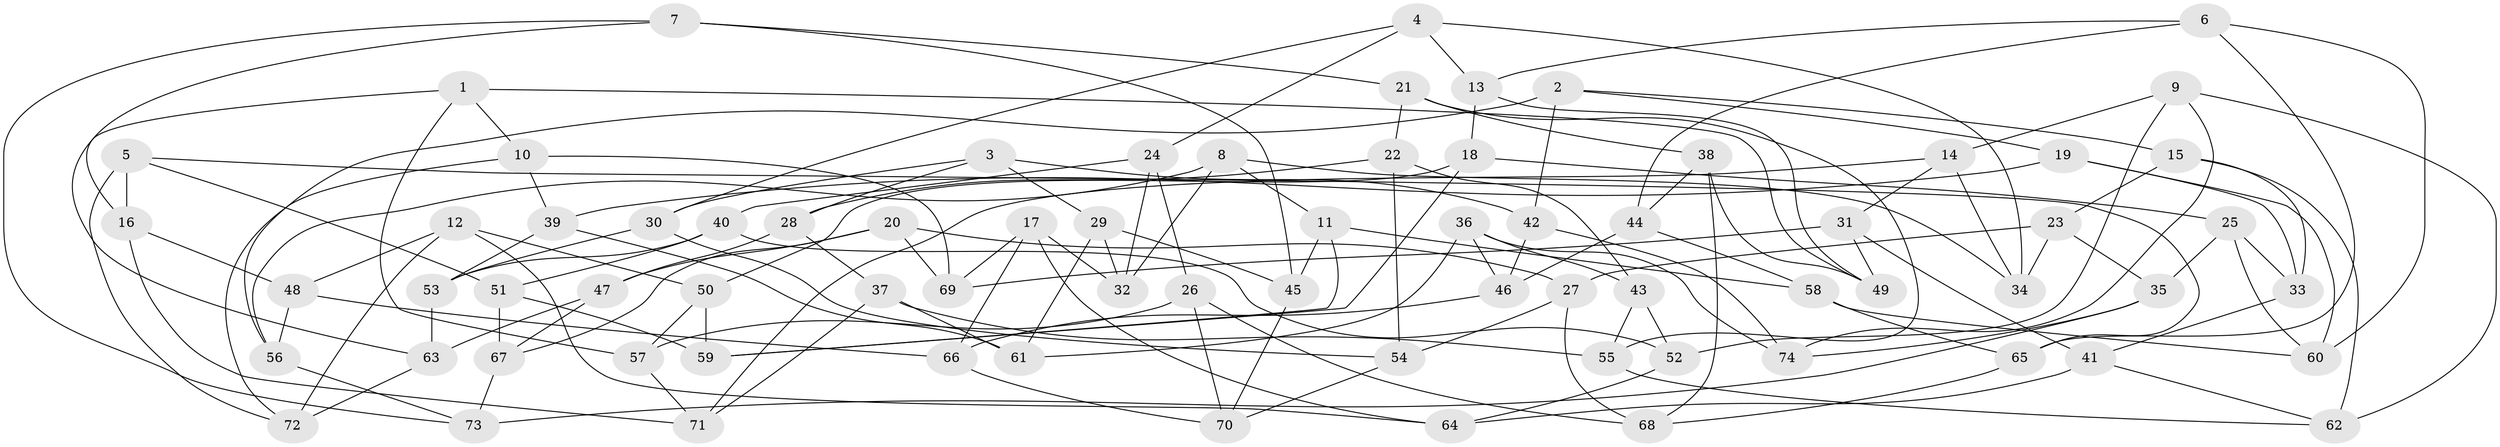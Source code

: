 // Generated by graph-tools (version 1.1) at 2025/03/03/09/25 03:03:11]
// undirected, 74 vertices, 148 edges
graph export_dot {
graph [start="1"]
  node [color=gray90,style=filled];
  1;
  2;
  3;
  4;
  5;
  6;
  7;
  8;
  9;
  10;
  11;
  12;
  13;
  14;
  15;
  16;
  17;
  18;
  19;
  20;
  21;
  22;
  23;
  24;
  25;
  26;
  27;
  28;
  29;
  30;
  31;
  32;
  33;
  34;
  35;
  36;
  37;
  38;
  39;
  40;
  41;
  42;
  43;
  44;
  45;
  46;
  47;
  48;
  49;
  50;
  51;
  52;
  53;
  54;
  55;
  56;
  57;
  58;
  59;
  60;
  61;
  62;
  63;
  64;
  65;
  66;
  67;
  68;
  69;
  70;
  71;
  72;
  73;
  74;
  1 -- 63;
  1 -- 10;
  1 -- 57;
  1 -- 49;
  2 -- 42;
  2 -- 19;
  2 -- 15;
  2 -- 56;
  3 -- 28;
  3 -- 29;
  3 -- 30;
  3 -- 42;
  4 -- 24;
  4 -- 30;
  4 -- 13;
  4 -- 34;
  5 -- 16;
  5 -- 65;
  5 -- 51;
  5 -- 72;
  6 -- 65;
  6 -- 13;
  6 -- 44;
  6 -- 60;
  7 -- 21;
  7 -- 73;
  7 -- 45;
  7 -- 16;
  8 -- 56;
  8 -- 11;
  8 -- 34;
  8 -- 32;
  9 -- 52;
  9 -- 74;
  9 -- 14;
  9 -- 62;
  10 -- 39;
  10 -- 72;
  10 -- 69;
  11 -- 59;
  11 -- 58;
  11 -- 45;
  12 -- 72;
  12 -- 48;
  12 -- 64;
  12 -- 50;
  13 -- 18;
  13 -- 49;
  14 -- 31;
  14 -- 71;
  14 -- 34;
  15 -- 62;
  15 -- 23;
  15 -- 33;
  16 -- 71;
  16 -- 48;
  17 -- 64;
  17 -- 66;
  17 -- 69;
  17 -- 32;
  18 -- 50;
  18 -- 59;
  18 -- 25;
  19 -- 33;
  19 -- 39;
  19 -- 60;
  20 -- 69;
  20 -- 67;
  20 -- 27;
  20 -- 47;
  21 -- 38;
  21 -- 22;
  21 -- 55;
  22 -- 43;
  22 -- 28;
  22 -- 54;
  23 -- 35;
  23 -- 34;
  23 -- 27;
  24 -- 26;
  24 -- 32;
  24 -- 40;
  25 -- 33;
  25 -- 35;
  25 -- 60;
  26 -- 70;
  26 -- 68;
  26 -- 57;
  27 -- 54;
  27 -- 68;
  28 -- 37;
  28 -- 47;
  29 -- 61;
  29 -- 45;
  29 -- 32;
  30 -- 54;
  30 -- 53;
  31 -- 49;
  31 -- 69;
  31 -- 41;
  33 -- 41;
  35 -- 74;
  35 -- 73;
  36 -- 46;
  36 -- 43;
  36 -- 74;
  36 -- 61;
  37 -- 61;
  37 -- 55;
  37 -- 71;
  38 -- 49;
  38 -- 44;
  38 -- 68;
  39 -- 53;
  39 -- 61;
  40 -- 51;
  40 -- 53;
  40 -- 52;
  41 -- 64;
  41 -- 62;
  42 -- 46;
  42 -- 74;
  43 -- 52;
  43 -- 55;
  44 -- 58;
  44 -- 46;
  45 -- 70;
  46 -- 66;
  47 -- 63;
  47 -- 67;
  48 -- 66;
  48 -- 56;
  50 -- 57;
  50 -- 59;
  51 -- 67;
  51 -- 59;
  52 -- 64;
  53 -- 63;
  54 -- 70;
  55 -- 62;
  56 -- 73;
  57 -- 71;
  58 -- 65;
  58 -- 60;
  63 -- 72;
  65 -- 68;
  66 -- 70;
  67 -- 73;
}
